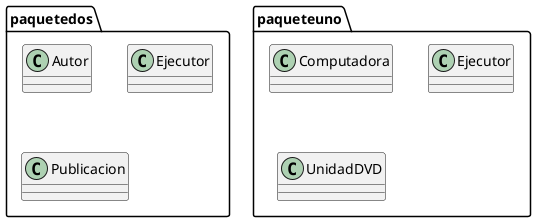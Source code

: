 @startuml
class paquetedos.Autor
class paquetedos.Ejecutor
class paquetedos.Publicacion
class paqueteuno.Computadora
class paqueteuno.Ejecutor
class paqueteuno.UnidadDVD
@enduml
